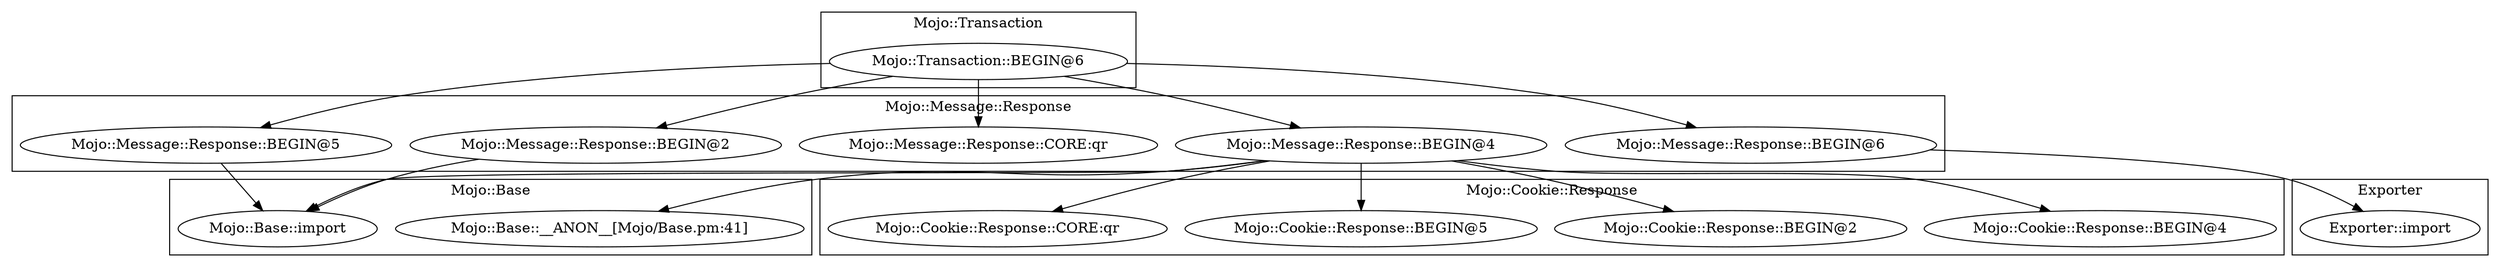 digraph {
graph [overlap=false]
subgraph cluster_Mojo_Message_Response {
	label="Mojo::Message::Response";
	"Mojo::Message::Response::BEGIN@5";
	"Mojo::Message::Response::BEGIN@4";
	"Mojo::Message::Response::CORE:qr";
	"Mojo::Message::Response::BEGIN@2";
	"Mojo::Message::Response::BEGIN@6";
}
subgraph cluster_Mojo_Transaction {
	label="Mojo::Transaction";
	"Mojo::Transaction::BEGIN@6";
}
subgraph cluster_Exporter {
	label="Exporter";
	"Exporter::import";
}
subgraph cluster_Mojo_Cookie_Response {
	label="Mojo::Cookie::Response";
	"Mojo::Cookie::Response::BEGIN@4";
	"Mojo::Cookie::Response::BEGIN@2";
	"Mojo::Cookie::Response::BEGIN@5";
	"Mojo::Cookie::Response::CORE:qr";
}
subgraph cluster_Mojo_Base {
	label="Mojo::Base";
	"Mojo::Base::__ANON__[Mojo/Base.pm:41]";
	"Mojo::Base::import";
}
"Mojo::Message::Response::BEGIN@4" -> "Mojo::Cookie::Response::BEGIN@5";
"Mojo::Message::Response::BEGIN@6" -> "Exporter::import";
"Mojo::Transaction::BEGIN@6" -> "Mojo::Message::Response::CORE:qr";
"Mojo::Transaction::BEGIN@6" -> "Mojo::Message::Response::BEGIN@2";
"Mojo::Transaction::BEGIN@6" -> "Mojo::Message::Response::BEGIN@6";
"Mojo::Transaction::BEGIN@6" -> "Mojo::Message::Response::BEGIN@4";
"Mojo::Message::Response::BEGIN@4" -> "Mojo::Base::__ANON__[Mojo/Base.pm:41]";
"Mojo::Message::Response::BEGIN@2" -> "Mojo::Base::import";
"Mojo::Message::Response::BEGIN@4" -> "Mojo::Base::import";
"Mojo::Message::Response::BEGIN@5" -> "Mojo::Base::import";
"Mojo::Message::Response::BEGIN@4" -> "Mojo::Cookie::Response::BEGIN@2";
"Mojo::Message::Response::BEGIN@4" -> "Mojo::Cookie::Response::BEGIN@4";
"Mojo::Message::Response::BEGIN@4" -> "Mojo::Cookie::Response::CORE:qr";
"Mojo::Transaction::BEGIN@6" -> "Mojo::Message::Response::BEGIN@5";
}
